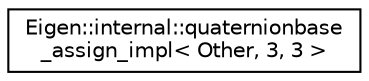 digraph "Graphical Class Hierarchy"
{
  edge [fontname="Helvetica",fontsize="10",labelfontname="Helvetica",labelfontsize="10"];
  node [fontname="Helvetica",fontsize="10",shape=record];
  rankdir="LR";
  Node1 [label="Eigen::internal::quaternionbase\l_assign_impl\< Other, 3, 3 \>",height=0.2,width=0.4,color="black", fillcolor="white", style="filled",URL="$struct_eigen_1_1internal_1_1quaternionbase__assign__impl_3_01_other_00_013_00_013_01_4.html"];
}
